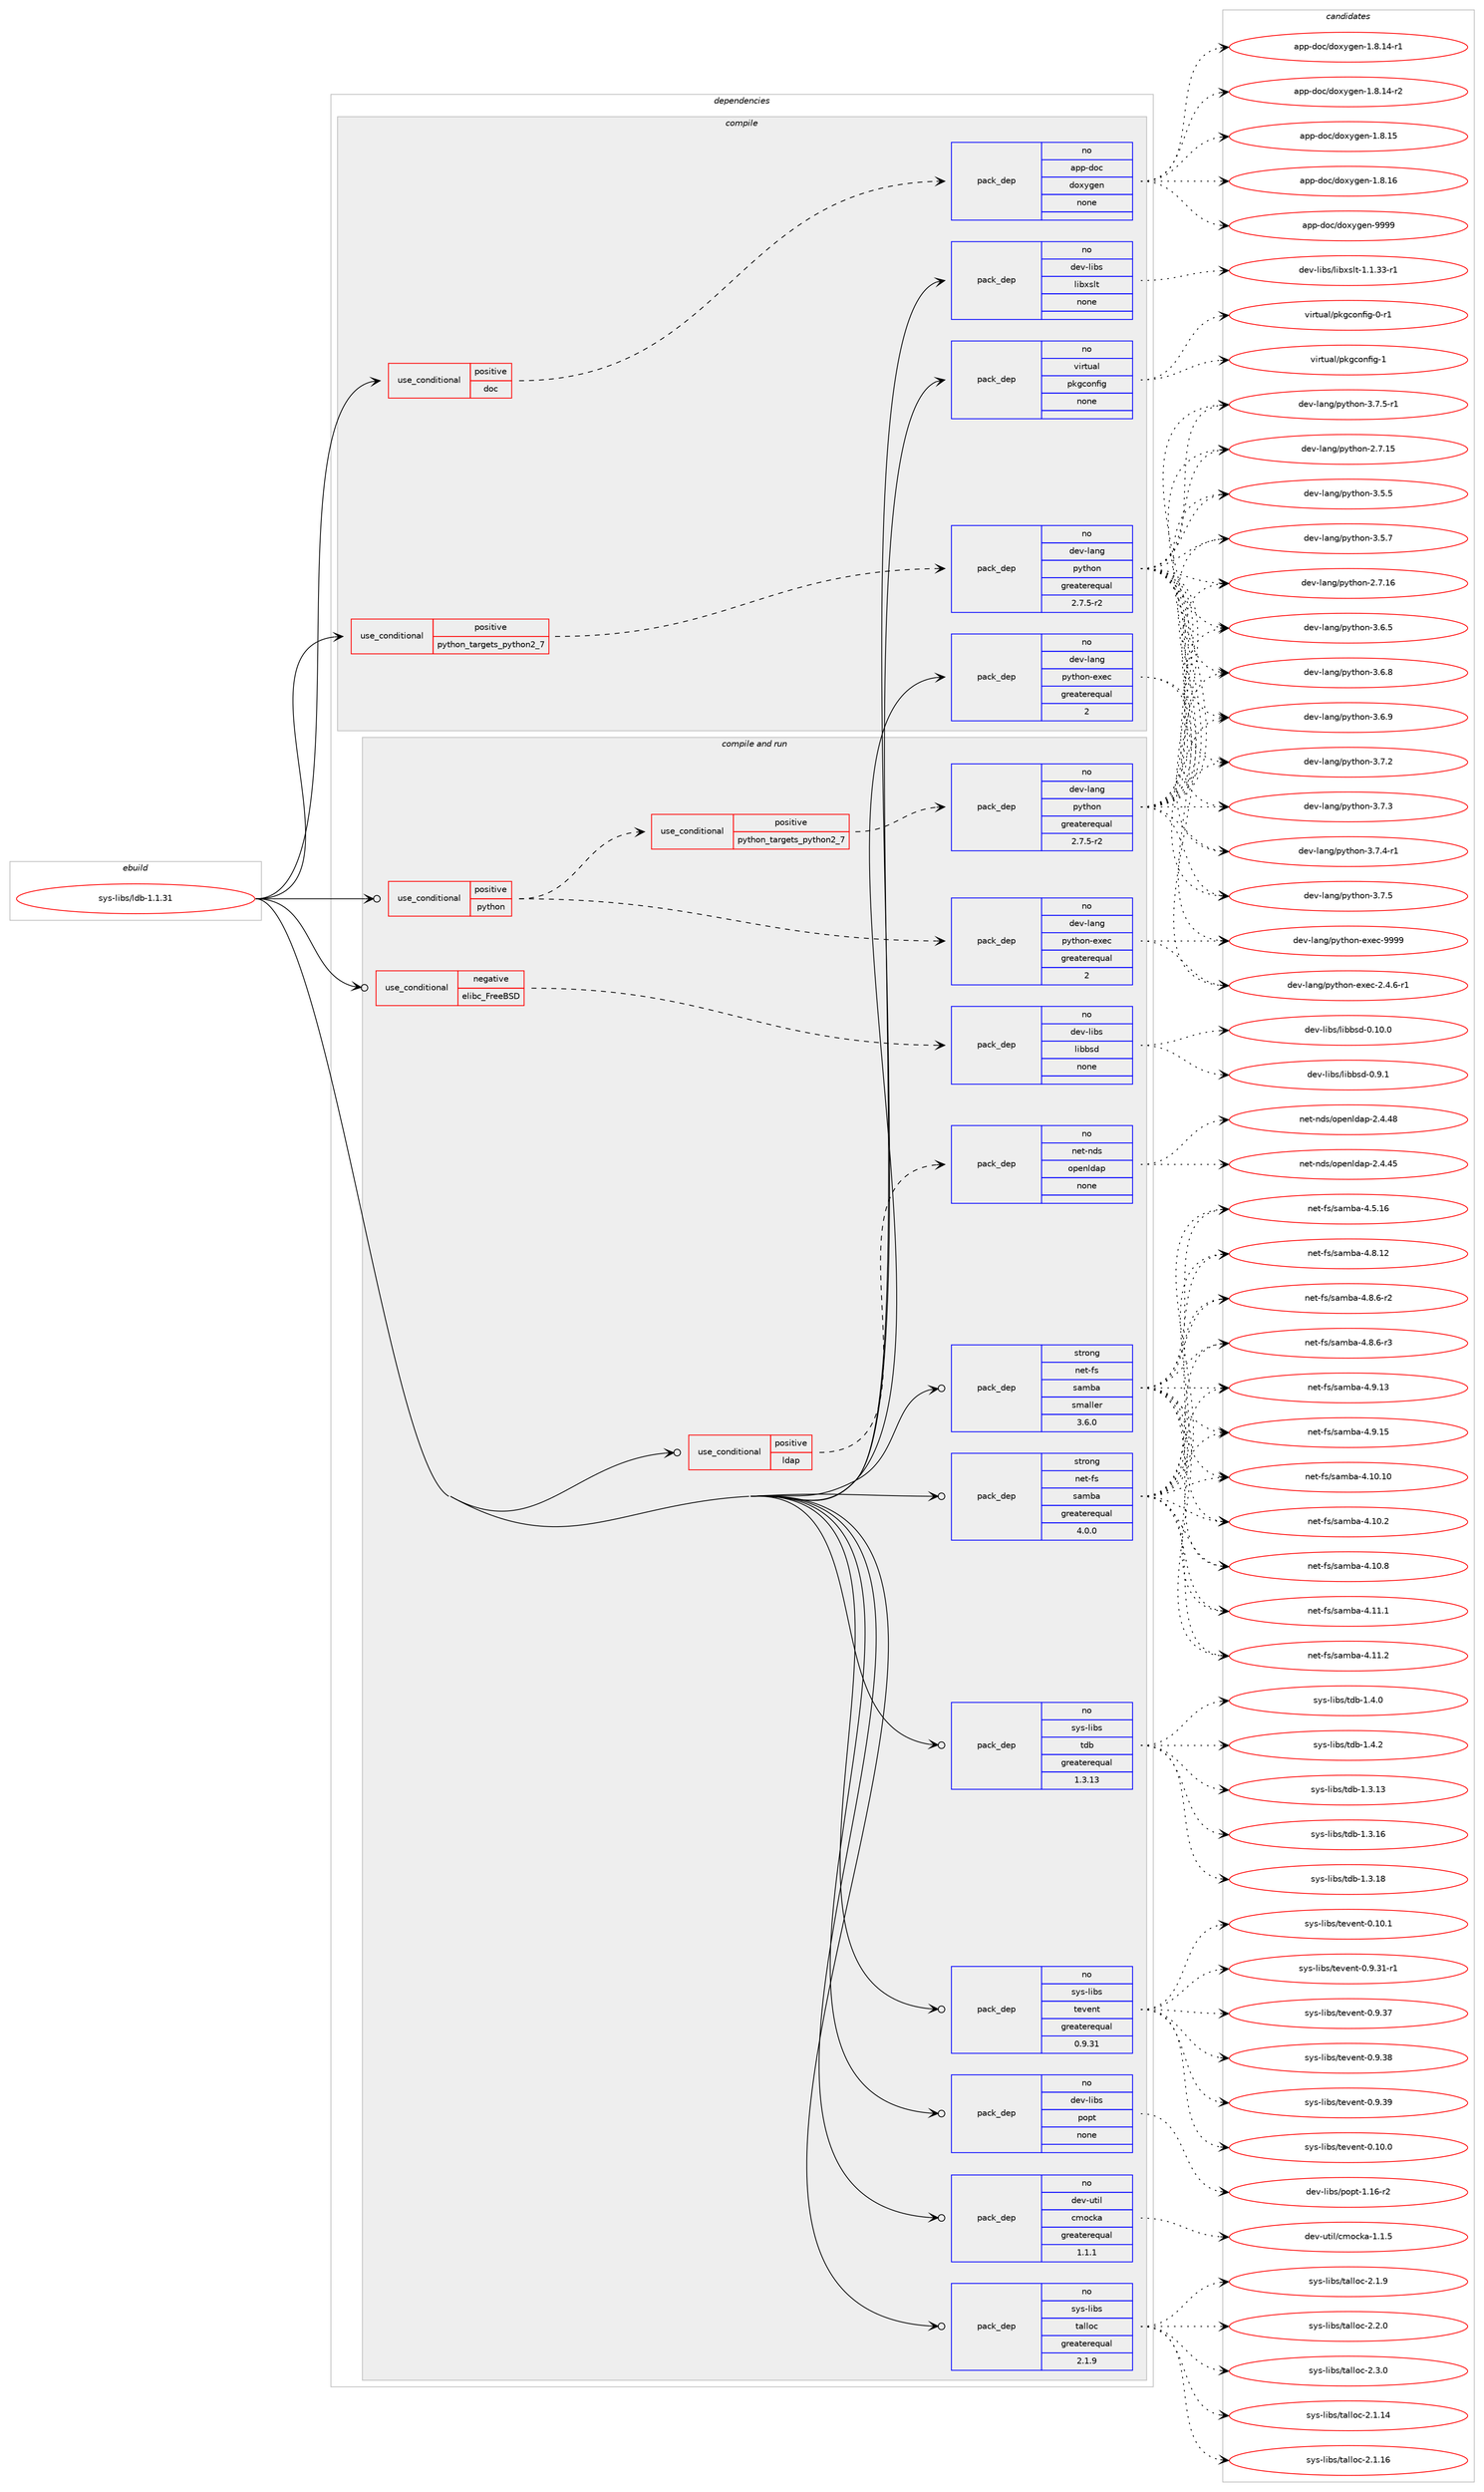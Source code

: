 digraph prolog {

# *************
# Graph options
# *************

newrank=true;
concentrate=true;
compound=true;
graph [rankdir=LR,fontname=Helvetica,fontsize=10,ranksep=1.5];#, ranksep=2.5, nodesep=0.2];
edge  [arrowhead=vee];
node  [fontname=Helvetica,fontsize=10];

# **********
# The ebuild
# **********

subgraph cluster_leftcol {
color=gray;
rank=same;
label=<<i>ebuild</i>>;
id [label="sys-libs/ldb-1.1.31", color=red, width=4, href="../sys-libs/ldb-1.1.31.svg"];
}

# ****************
# The dependencies
# ****************

subgraph cluster_midcol {
color=gray;
label=<<i>dependencies</i>>;
subgraph cluster_compile {
fillcolor="#eeeeee";
style=filled;
label=<<i>compile</i>>;
subgraph cond215510 {
dependency897144 [label=<<TABLE BORDER="0" CELLBORDER="1" CELLSPACING="0" CELLPADDING="4"><TR><TD ROWSPAN="3" CELLPADDING="10">use_conditional</TD></TR><TR><TD>positive</TD></TR><TR><TD>doc</TD></TR></TABLE>>, shape=none, color=red];
subgraph pack665882 {
dependency897145 [label=<<TABLE BORDER="0" CELLBORDER="1" CELLSPACING="0" CELLPADDING="4" WIDTH="220"><TR><TD ROWSPAN="6" CELLPADDING="30">pack_dep</TD></TR><TR><TD WIDTH="110">no</TD></TR><TR><TD>app-doc</TD></TR><TR><TD>doxygen</TD></TR><TR><TD>none</TD></TR><TR><TD></TD></TR></TABLE>>, shape=none, color=blue];
}
dependency897144:e -> dependency897145:w [weight=20,style="dashed",arrowhead="vee"];
}
id:e -> dependency897144:w [weight=20,style="solid",arrowhead="vee"];
subgraph cond215511 {
dependency897146 [label=<<TABLE BORDER="0" CELLBORDER="1" CELLSPACING="0" CELLPADDING="4"><TR><TD ROWSPAN="3" CELLPADDING="10">use_conditional</TD></TR><TR><TD>positive</TD></TR><TR><TD>python_targets_python2_7</TD></TR></TABLE>>, shape=none, color=red];
subgraph pack665883 {
dependency897147 [label=<<TABLE BORDER="0" CELLBORDER="1" CELLSPACING="0" CELLPADDING="4" WIDTH="220"><TR><TD ROWSPAN="6" CELLPADDING="30">pack_dep</TD></TR><TR><TD WIDTH="110">no</TD></TR><TR><TD>dev-lang</TD></TR><TR><TD>python</TD></TR><TR><TD>greaterequal</TD></TR><TR><TD>2.7.5-r2</TD></TR></TABLE>>, shape=none, color=blue];
}
dependency897146:e -> dependency897147:w [weight=20,style="dashed",arrowhead="vee"];
}
id:e -> dependency897146:w [weight=20,style="solid",arrowhead="vee"];
subgraph pack665884 {
dependency897148 [label=<<TABLE BORDER="0" CELLBORDER="1" CELLSPACING="0" CELLPADDING="4" WIDTH="220"><TR><TD ROWSPAN="6" CELLPADDING="30">pack_dep</TD></TR><TR><TD WIDTH="110">no</TD></TR><TR><TD>dev-lang</TD></TR><TR><TD>python-exec</TD></TR><TR><TD>greaterequal</TD></TR><TR><TD>2</TD></TR></TABLE>>, shape=none, color=blue];
}
id:e -> dependency897148:w [weight=20,style="solid",arrowhead="vee"];
subgraph pack665885 {
dependency897149 [label=<<TABLE BORDER="0" CELLBORDER="1" CELLSPACING="0" CELLPADDING="4" WIDTH="220"><TR><TD ROWSPAN="6" CELLPADDING="30">pack_dep</TD></TR><TR><TD WIDTH="110">no</TD></TR><TR><TD>dev-libs</TD></TR><TR><TD>libxslt</TD></TR><TR><TD>none</TD></TR><TR><TD></TD></TR></TABLE>>, shape=none, color=blue];
}
id:e -> dependency897149:w [weight=20,style="solid",arrowhead="vee"];
subgraph pack665886 {
dependency897150 [label=<<TABLE BORDER="0" CELLBORDER="1" CELLSPACING="0" CELLPADDING="4" WIDTH="220"><TR><TD ROWSPAN="6" CELLPADDING="30">pack_dep</TD></TR><TR><TD WIDTH="110">no</TD></TR><TR><TD>virtual</TD></TR><TR><TD>pkgconfig</TD></TR><TR><TD>none</TD></TR><TR><TD></TD></TR></TABLE>>, shape=none, color=blue];
}
id:e -> dependency897150:w [weight=20,style="solid",arrowhead="vee"];
}
subgraph cluster_compileandrun {
fillcolor="#eeeeee";
style=filled;
label=<<i>compile and run</i>>;
subgraph cond215512 {
dependency897151 [label=<<TABLE BORDER="0" CELLBORDER="1" CELLSPACING="0" CELLPADDING="4"><TR><TD ROWSPAN="3" CELLPADDING="10">use_conditional</TD></TR><TR><TD>negative</TD></TR><TR><TD>elibc_FreeBSD</TD></TR></TABLE>>, shape=none, color=red];
subgraph pack665887 {
dependency897152 [label=<<TABLE BORDER="0" CELLBORDER="1" CELLSPACING="0" CELLPADDING="4" WIDTH="220"><TR><TD ROWSPAN="6" CELLPADDING="30">pack_dep</TD></TR><TR><TD WIDTH="110">no</TD></TR><TR><TD>dev-libs</TD></TR><TR><TD>libbsd</TD></TR><TR><TD>none</TD></TR><TR><TD></TD></TR></TABLE>>, shape=none, color=blue];
}
dependency897151:e -> dependency897152:w [weight=20,style="dashed",arrowhead="vee"];
}
id:e -> dependency897151:w [weight=20,style="solid",arrowhead="odotvee"];
subgraph cond215513 {
dependency897153 [label=<<TABLE BORDER="0" CELLBORDER="1" CELLSPACING="0" CELLPADDING="4"><TR><TD ROWSPAN="3" CELLPADDING="10">use_conditional</TD></TR><TR><TD>positive</TD></TR><TR><TD>ldap</TD></TR></TABLE>>, shape=none, color=red];
subgraph pack665888 {
dependency897154 [label=<<TABLE BORDER="0" CELLBORDER="1" CELLSPACING="0" CELLPADDING="4" WIDTH="220"><TR><TD ROWSPAN="6" CELLPADDING="30">pack_dep</TD></TR><TR><TD WIDTH="110">no</TD></TR><TR><TD>net-nds</TD></TR><TR><TD>openldap</TD></TR><TR><TD>none</TD></TR><TR><TD></TD></TR></TABLE>>, shape=none, color=blue];
}
dependency897153:e -> dependency897154:w [weight=20,style="dashed",arrowhead="vee"];
}
id:e -> dependency897153:w [weight=20,style="solid",arrowhead="odotvee"];
subgraph cond215514 {
dependency897155 [label=<<TABLE BORDER="0" CELLBORDER="1" CELLSPACING="0" CELLPADDING="4"><TR><TD ROWSPAN="3" CELLPADDING="10">use_conditional</TD></TR><TR><TD>positive</TD></TR><TR><TD>python</TD></TR></TABLE>>, shape=none, color=red];
subgraph cond215515 {
dependency897156 [label=<<TABLE BORDER="0" CELLBORDER="1" CELLSPACING="0" CELLPADDING="4"><TR><TD ROWSPAN="3" CELLPADDING="10">use_conditional</TD></TR><TR><TD>positive</TD></TR><TR><TD>python_targets_python2_7</TD></TR></TABLE>>, shape=none, color=red];
subgraph pack665889 {
dependency897157 [label=<<TABLE BORDER="0" CELLBORDER="1" CELLSPACING="0" CELLPADDING="4" WIDTH="220"><TR><TD ROWSPAN="6" CELLPADDING="30">pack_dep</TD></TR><TR><TD WIDTH="110">no</TD></TR><TR><TD>dev-lang</TD></TR><TR><TD>python</TD></TR><TR><TD>greaterequal</TD></TR><TR><TD>2.7.5-r2</TD></TR></TABLE>>, shape=none, color=blue];
}
dependency897156:e -> dependency897157:w [weight=20,style="dashed",arrowhead="vee"];
}
dependency897155:e -> dependency897156:w [weight=20,style="dashed",arrowhead="vee"];
subgraph pack665890 {
dependency897158 [label=<<TABLE BORDER="0" CELLBORDER="1" CELLSPACING="0" CELLPADDING="4" WIDTH="220"><TR><TD ROWSPAN="6" CELLPADDING="30">pack_dep</TD></TR><TR><TD WIDTH="110">no</TD></TR><TR><TD>dev-lang</TD></TR><TR><TD>python-exec</TD></TR><TR><TD>greaterequal</TD></TR><TR><TD>2</TD></TR></TABLE>>, shape=none, color=blue];
}
dependency897155:e -> dependency897158:w [weight=20,style="dashed",arrowhead="vee"];
}
id:e -> dependency897155:w [weight=20,style="solid",arrowhead="odotvee"];
subgraph pack665891 {
dependency897159 [label=<<TABLE BORDER="0" CELLBORDER="1" CELLSPACING="0" CELLPADDING="4" WIDTH="220"><TR><TD ROWSPAN="6" CELLPADDING="30">pack_dep</TD></TR><TR><TD WIDTH="110">no</TD></TR><TR><TD>dev-libs</TD></TR><TR><TD>popt</TD></TR><TR><TD>none</TD></TR><TR><TD></TD></TR></TABLE>>, shape=none, color=blue];
}
id:e -> dependency897159:w [weight=20,style="solid",arrowhead="odotvee"];
subgraph pack665892 {
dependency897160 [label=<<TABLE BORDER="0" CELLBORDER="1" CELLSPACING="0" CELLPADDING="4" WIDTH="220"><TR><TD ROWSPAN="6" CELLPADDING="30">pack_dep</TD></TR><TR><TD WIDTH="110">no</TD></TR><TR><TD>dev-util</TD></TR><TR><TD>cmocka</TD></TR><TR><TD>greaterequal</TD></TR><TR><TD>1.1.1</TD></TR></TABLE>>, shape=none, color=blue];
}
id:e -> dependency897160:w [weight=20,style="solid",arrowhead="odotvee"];
subgraph pack665893 {
dependency897161 [label=<<TABLE BORDER="0" CELLBORDER="1" CELLSPACING="0" CELLPADDING="4" WIDTH="220"><TR><TD ROWSPAN="6" CELLPADDING="30">pack_dep</TD></TR><TR><TD WIDTH="110">no</TD></TR><TR><TD>sys-libs</TD></TR><TR><TD>talloc</TD></TR><TR><TD>greaterequal</TD></TR><TR><TD>2.1.9</TD></TR></TABLE>>, shape=none, color=blue];
}
id:e -> dependency897161:w [weight=20,style="solid",arrowhead="odotvee"];
subgraph pack665894 {
dependency897162 [label=<<TABLE BORDER="0" CELLBORDER="1" CELLSPACING="0" CELLPADDING="4" WIDTH="220"><TR><TD ROWSPAN="6" CELLPADDING="30">pack_dep</TD></TR><TR><TD WIDTH="110">no</TD></TR><TR><TD>sys-libs</TD></TR><TR><TD>tdb</TD></TR><TR><TD>greaterequal</TD></TR><TR><TD>1.3.13</TD></TR></TABLE>>, shape=none, color=blue];
}
id:e -> dependency897162:w [weight=20,style="solid",arrowhead="odotvee"];
subgraph pack665895 {
dependency897163 [label=<<TABLE BORDER="0" CELLBORDER="1" CELLSPACING="0" CELLPADDING="4" WIDTH="220"><TR><TD ROWSPAN="6" CELLPADDING="30">pack_dep</TD></TR><TR><TD WIDTH="110">no</TD></TR><TR><TD>sys-libs</TD></TR><TR><TD>tevent</TD></TR><TR><TD>greaterequal</TD></TR><TR><TD>0.9.31</TD></TR></TABLE>>, shape=none, color=blue];
}
id:e -> dependency897163:w [weight=20,style="solid",arrowhead="odotvee"];
subgraph pack665896 {
dependency897164 [label=<<TABLE BORDER="0" CELLBORDER="1" CELLSPACING="0" CELLPADDING="4" WIDTH="220"><TR><TD ROWSPAN="6" CELLPADDING="30">pack_dep</TD></TR><TR><TD WIDTH="110">strong</TD></TR><TR><TD>net-fs</TD></TR><TR><TD>samba</TD></TR><TR><TD>greaterequal</TD></TR><TR><TD>4.0.0</TD></TR></TABLE>>, shape=none, color=blue];
}
id:e -> dependency897164:w [weight=20,style="solid",arrowhead="odotvee"];
subgraph pack665897 {
dependency897165 [label=<<TABLE BORDER="0" CELLBORDER="1" CELLSPACING="0" CELLPADDING="4" WIDTH="220"><TR><TD ROWSPAN="6" CELLPADDING="30">pack_dep</TD></TR><TR><TD WIDTH="110">strong</TD></TR><TR><TD>net-fs</TD></TR><TR><TD>samba</TD></TR><TR><TD>smaller</TD></TR><TR><TD>3.6.0</TD></TR></TABLE>>, shape=none, color=blue];
}
id:e -> dependency897165:w [weight=20,style="solid",arrowhead="odotvee"];
}
subgraph cluster_run {
fillcolor="#eeeeee";
style=filled;
label=<<i>run</i>>;
}
}

# **************
# The candidates
# **************

subgraph cluster_choices {
rank=same;
color=gray;
label=<<i>candidates</i>>;

subgraph choice665882 {
color=black;
nodesep=1;
choice97112112451001119947100111120121103101110454946564649524511449 [label="app-doc/doxygen-1.8.14-r1", color=red, width=4,href="../app-doc/doxygen-1.8.14-r1.svg"];
choice97112112451001119947100111120121103101110454946564649524511450 [label="app-doc/doxygen-1.8.14-r2", color=red, width=4,href="../app-doc/doxygen-1.8.14-r2.svg"];
choice9711211245100111994710011112012110310111045494656464953 [label="app-doc/doxygen-1.8.15", color=red, width=4,href="../app-doc/doxygen-1.8.15.svg"];
choice9711211245100111994710011112012110310111045494656464954 [label="app-doc/doxygen-1.8.16", color=red, width=4,href="../app-doc/doxygen-1.8.16.svg"];
choice971121124510011199471001111201211031011104557575757 [label="app-doc/doxygen-9999", color=red, width=4,href="../app-doc/doxygen-9999.svg"];
dependency897145:e -> choice97112112451001119947100111120121103101110454946564649524511449:w [style=dotted,weight="100"];
dependency897145:e -> choice97112112451001119947100111120121103101110454946564649524511450:w [style=dotted,weight="100"];
dependency897145:e -> choice9711211245100111994710011112012110310111045494656464953:w [style=dotted,weight="100"];
dependency897145:e -> choice9711211245100111994710011112012110310111045494656464954:w [style=dotted,weight="100"];
dependency897145:e -> choice971121124510011199471001111201211031011104557575757:w [style=dotted,weight="100"];
}
subgraph choice665883 {
color=black;
nodesep=1;
choice10010111845108971101034711212111610411111045504655464953 [label="dev-lang/python-2.7.15", color=red, width=4,href="../dev-lang/python-2.7.15.svg"];
choice10010111845108971101034711212111610411111045504655464954 [label="dev-lang/python-2.7.16", color=red, width=4,href="../dev-lang/python-2.7.16.svg"];
choice100101118451089711010347112121116104111110455146534653 [label="dev-lang/python-3.5.5", color=red, width=4,href="../dev-lang/python-3.5.5.svg"];
choice100101118451089711010347112121116104111110455146534655 [label="dev-lang/python-3.5.7", color=red, width=4,href="../dev-lang/python-3.5.7.svg"];
choice100101118451089711010347112121116104111110455146544653 [label="dev-lang/python-3.6.5", color=red, width=4,href="../dev-lang/python-3.6.5.svg"];
choice100101118451089711010347112121116104111110455146544656 [label="dev-lang/python-3.6.8", color=red, width=4,href="../dev-lang/python-3.6.8.svg"];
choice100101118451089711010347112121116104111110455146544657 [label="dev-lang/python-3.6.9", color=red, width=4,href="../dev-lang/python-3.6.9.svg"];
choice100101118451089711010347112121116104111110455146554650 [label="dev-lang/python-3.7.2", color=red, width=4,href="../dev-lang/python-3.7.2.svg"];
choice100101118451089711010347112121116104111110455146554651 [label="dev-lang/python-3.7.3", color=red, width=4,href="../dev-lang/python-3.7.3.svg"];
choice1001011184510897110103471121211161041111104551465546524511449 [label="dev-lang/python-3.7.4-r1", color=red, width=4,href="../dev-lang/python-3.7.4-r1.svg"];
choice100101118451089711010347112121116104111110455146554653 [label="dev-lang/python-3.7.5", color=red, width=4,href="../dev-lang/python-3.7.5.svg"];
choice1001011184510897110103471121211161041111104551465546534511449 [label="dev-lang/python-3.7.5-r1", color=red, width=4,href="../dev-lang/python-3.7.5-r1.svg"];
dependency897147:e -> choice10010111845108971101034711212111610411111045504655464953:w [style=dotted,weight="100"];
dependency897147:e -> choice10010111845108971101034711212111610411111045504655464954:w [style=dotted,weight="100"];
dependency897147:e -> choice100101118451089711010347112121116104111110455146534653:w [style=dotted,weight="100"];
dependency897147:e -> choice100101118451089711010347112121116104111110455146534655:w [style=dotted,weight="100"];
dependency897147:e -> choice100101118451089711010347112121116104111110455146544653:w [style=dotted,weight="100"];
dependency897147:e -> choice100101118451089711010347112121116104111110455146544656:w [style=dotted,weight="100"];
dependency897147:e -> choice100101118451089711010347112121116104111110455146544657:w [style=dotted,weight="100"];
dependency897147:e -> choice100101118451089711010347112121116104111110455146554650:w [style=dotted,weight="100"];
dependency897147:e -> choice100101118451089711010347112121116104111110455146554651:w [style=dotted,weight="100"];
dependency897147:e -> choice1001011184510897110103471121211161041111104551465546524511449:w [style=dotted,weight="100"];
dependency897147:e -> choice100101118451089711010347112121116104111110455146554653:w [style=dotted,weight="100"];
dependency897147:e -> choice1001011184510897110103471121211161041111104551465546534511449:w [style=dotted,weight="100"];
}
subgraph choice665884 {
color=black;
nodesep=1;
choice10010111845108971101034711212111610411111045101120101994550465246544511449 [label="dev-lang/python-exec-2.4.6-r1", color=red, width=4,href="../dev-lang/python-exec-2.4.6-r1.svg"];
choice10010111845108971101034711212111610411111045101120101994557575757 [label="dev-lang/python-exec-9999", color=red, width=4,href="../dev-lang/python-exec-9999.svg"];
dependency897148:e -> choice10010111845108971101034711212111610411111045101120101994550465246544511449:w [style=dotted,weight="100"];
dependency897148:e -> choice10010111845108971101034711212111610411111045101120101994557575757:w [style=dotted,weight="100"];
}
subgraph choice665885 {
color=black;
nodesep=1;
choice10010111845108105981154710810598120115108116454946494651514511449 [label="dev-libs/libxslt-1.1.33-r1", color=red, width=4,href="../dev-libs/libxslt-1.1.33-r1.svg"];
dependency897149:e -> choice10010111845108105981154710810598120115108116454946494651514511449:w [style=dotted,weight="100"];
}
subgraph choice665886 {
color=black;
nodesep=1;
choice11810511411611797108471121071039911111010210510345484511449 [label="virtual/pkgconfig-0-r1", color=red, width=4,href="../virtual/pkgconfig-0-r1.svg"];
choice1181051141161179710847112107103991111101021051034549 [label="virtual/pkgconfig-1", color=red, width=4,href="../virtual/pkgconfig-1.svg"];
dependency897150:e -> choice11810511411611797108471121071039911111010210510345484511449:w [style=dotted,weight="100"];
dependency897150:e -> choice1181051141161179710847112107103991111101021051034549:w [style=dotted,weight="100"];
}
subgraph choice665887 {
color=black;
nodesep=1;
choice100101118451081059811547108105989811510045484649484648 [label="dev-libs/libbsd-0.10.0", color=red, width=4,href="../dev-libs/libbsd-0.10.0.svg"];
choice1001011184510810598115471081059898115100454846574649 [label="dev-libs/libbsd-0.9.1", color=red, width=4,href="../dev-libs/libbsd-0.9.1.svg"];
dependency897152:e -> choice100101118451081059811547108105989811510045484649484648:w [style=dotted,weight="100"];
dependency897152:e -> choice1001011184510810598115471081059898115100454846574649:w [style=dotted,weight="100"];
}
subgraph choice665888 {
color=black;
nodesep=1;
choice11010111645110100115471111121011101081009711245504652465253 [label="net-nds/openldap-2.4.45", color=red, width=4,href="../net-nds/openldap-2.4.45.svg"];
choice11010111645110100115471111121011101081009711245504652465256 [label="net-nds/openldap-2.4.48", color=red, width=4,href="../net-nds/openldap-2.4.48.svg"];
dependency897154:e -> choice11010111645110100115471111121011101081009711245504652465253:w [style=dotted,weight="100"];
dependency897154:e -> choice11010111645110100115471111121011101081009711245504652465256:w [style=dotted,weight="100"];
}
subgraph choice665889 {
color=black;
nodesep=1;
choice10010111845108971101034711212111610411111045504655464953 [label="dev-lang/python-2.7.15", color=red, width=4,href="../dev-lang/python-2.7.15.svg"];
choice10010111845108971101034711212111610411111045504655464954 [label="dev-lang/python-2.7.16", color=red, width=4,href="../dev-lang/python-2.7.16.svg"];
choice100101118451089711010347112121116104111110455146534653 [label="dev-lang/python-3.5.5", color=red, width=4,href="../dev-lang/python-3.5.5.svg"];
choice100101118451089711010347112121116104111110455146534655 [label="dev-lang/python-3.5.7", color=red, width=4,href="../dev-lang/python-3.5.7.svg"];
choice100101118451089711010347112121116104111110455146544653 [label="dev-lang/python-3.6.5", color=red, width=4,href="../dev-lang/python-3.6.5.svg"];
choice100101118451089711010347112121116104111110455146544656 [label="dev-lang/python-3.6.8", color=red, width=4,href="../dev-lang/python-3.6.8.svg"];
choice100101118451089711010347112121116104111110455146544657 [label="dev-lang/python-3.6.9", color=red, width=4,href="../dev-lang/python-3.6.9.svg"];
choice100101118451089711010347112121116104111110455146554650 [label="dev-lang/python-3.7.2", color=red, width=4,href="../dev-lang/python-3.7.2.svg"];
choice100101118451089711010347112121116104111110455146554651 [label="dev-lang/python-3.7.3", color=red, width=4,href="../dev-lang/python-3.7.3.svg"];
choice1001011184510897110103471121211161041111104551465546524511449 [label="dev-lang/python-3.7.4-r1", color=red, width=4,href="../dev-lang/python-3.7.4-r1.svg"];
choice100101118451089711010347112121116104111110455146554653 [label="dev-lang/python-3.7.5", color=red, width=4,href="../dev-lang/python-3.7.5.svg"];
choice1001011184510897110103471121211161041111104551465546534511449 [label="dev-lang/python-3.7.5-r1", color=red, width=4,href="../dev-lang/python-3.7.5-r1.svg"];
dependency897157:e -> choice10010111845108971101034711212111610411111045504655464953:w [style=dotted,weight="100"];
dependency897157:e -> choice10010111845108971101034711212111610411111045504655464954:w [style=dotted,weight="100"];
dependency897157:e -> choice100101118451089711010347112121116104111110455146534653:w [style=dotted,weight="100"];
dependency897157:e -> choice100101118451089711010347112121116104111110455146534655:w [style=dotted,weight="100"];
dependency897157:e -> choice100101118451089711010347112121116104111110455146544653:w [style=dotted,weight="100"];
dependency897157:e -> choice100101118451089711010347112121116104111110455146544656:w [style=dotted,weight="100"];
dependency897157:e -> choice100101118451089711010347112121116104111110455146544657:w [style=dotted,weight="100"];
dependency897157:e -> choice100101118451089711010347112121116104111110455146554650:w [style=dotted,weight="100"];
dependency897157:e -> choice100101118451089711010347112121116104111110455146554651:w [style=dotted,weight="100"];
dependency897157:e -> choice1001011184510897110103471121211161041111104551465546524511449:w [style=dotted,weight="100"];
dependency897157:e -> choice100101118451089711010347112121116104111110455146554653:w [style=dotted,weight="100"];
dependency897157:e -> choice1001011184510897110103471121211161041111104551465546534511449:w [style=dotted,weight="100"];
}
subgraph choice665890 {
color=black;
nodesep=1;
choice10010111845108971101034711212111610411111045101120101994550465246544511449 [label="dev-lang/python-exec-2.4.6-r1", color=red, width=4,href="../dev-lang/python-exec-2.4.6-r1.svg"];
choice10010111845108971101034711212111610411111045101120101994557575757 [label="dev-lang/python-exec-9999", color=red, width=4,href="../dev-lang/python-exec-9999.svg"];
dependency897158:e -> choice10010111845108971101034711212111610411111045101120101994550465246544511449:w [style=dotted,weight="100"];
dependency897158:e -> choice10010111845108971101034711212111610411111045101120101994557575757:w [style=dotted,weight="100"];
}
subgraph choice665891 {
color=black;
nodesep=1;
choice10010111845108105981154711211111211645494649544511450 [label="dev-libs/popt-1.16-r2", color=red, width=4,href="../dev-libs/popt-1.16-r2.svg"];
dependency897159:e -> choice10010111845108105981154711211111211645494649544511450:w [style=dotted,weight="100"];
}
subgraph choice665892 {
color=black;
nodesep=1;
choice1001011184511711610510847991091119910797454946494653 [label="dev-util/cmocka-1.1.5", color=red, width=4,href="../dev-util/cmocka-1.1.5.svg"];
dependency897160:e -> choice1001011184511711610510847991091119910797454946494653:w [style=dotted,weight="100"];
}
subgraph choice665893 {
color=black;
nodesep=1;
choice115121115451081059811547116971081081119945504649464952 [label="sys-libs/talloc-2.1.14", color=red, width=4,href="../sys-libs/talloc-2.1.14.svg"];
choice115121115451081059811547116971081081119945504649464954 [label="sys-libs/talloc-2.1.16", color=red, width=4,href="../sys-libs/talloc-2.1.16.svg"];
choice1151211154510810598115471169710810811199455046494657 [label="sys-libs/talloc-2.1.9", color=red, width=4,href="../sys-libs/talloc-2.1.9.svg"];
choice1151211154510810598115471169710810811199455046504648 [label="sys-libs/talloc-2.2.0", color=red, width=4,href="../sys-libs/talloc-2.2.0.svg"];
choice1151211154510810598115471169710810811199455046514648 [label="sys-libs/talloc-2.3.0", color=red, width=4,href="../sys-libs/talloc-2.3.0.svg"];
dependency897161:e -> choice115121115451081059811547116971081081119945504649464952:w [style=dotted,weight="100"];
dependency897161:e -> choice115121115451081059811547116971081081119945504649464954:w [style=dotted,weight="100"];
dependency897161:e -> choice1151211154510810598115471169710810811199455046494657:w [style=dotted,weight="100"];
dependency897161:e -> choice1151211154510810598115471169710810811199455046504648:w [style=dotted,weight="100"];
dependency897161:e -> choice1151211154510810598115471169710810811199455046514648:w [style=dotted,weight="100"];
}
subgraph choice665894 {
color=black;
nodesep=1;
choice1151211154510810598115471161009845494651464951 [label="sys-libs/tdb-1.3.13", color=red, width=4,href="../sys-libs/tdb-1.3.13.svg"];
choice1151211154510810598115471161009845494651464954 [label="sys-libs/tdb-1.3.16", color=red, width=4,href="../sys-libs/tdb-1.3.16.svg"];
choice1151211154510810598115471161009845494651464956 [label="sys-libs/tdb-1.3.18", color=red, width=4,href="../sys-libs/tdb-1.3.18.svg"];
choice11512111545108105981154711610098454946524648 [label="sys-libs/tdb-1.4.0", color=red, width=4,href="../sys-libs/tdb-1.4.0.svg"];
choice11512111545108105981154711610098454946524650 [label="sys-libs/tdb-1.4.2", color=red, width=4,href="../sys-libs/tdb-1.4.2.svg"];
dependency897162:e -> choice1151211154510810598115471161009845494651464951:w [style=dotted,weight="100"];
dependency897162:e -> choice1151211154510810598115471161009845494651464954:w [style=dotted,weight="100"];
dependency897162:e -> choice1151211154510810598115471161009845494651464956:w [style=dotted,weight="100"];
dependency897162:e -> choice11512111545108105981154711610098454946524648:w [style=dotted,weight="100"];
dependency897162:e -> choice11512111545108105981154711610098454946524650:w [style=dotted,weight="100"];
}
subgraph choice665895 {
color=black;
nodesep=1;
choice11512111545108105981154711610111810111011645484649484648 [label="sys-libs/tevent-0.10.0", color=red, width=4,href="../sys-libs/tevent-0.10.0.svg"];
choice11512111545108105981154711610111810111011645484649484649 [label="sys-libs/tevent-0.10.1", color=red, width=4,href="../sys-libs/tevent-0.10.1.svg"];
choice115121115451081059811547116101118101110116454846574651494511449 [label="sys-libs/tevent-0.9.31-r1", color=red, width=4,href="../sys-libs/tevent-0.9.31-r1.svg"];
choice11512111545108105981154711610111810111011645484657465155 [label="sys-libs/tevent-0.9.37", color=red, width=4,href="../sys-libs/tevent-0.9.37.svg"];
choice11512111545108105981154711610111810111011645484657465156 [label="sys-libs/tevent-0.9.38", color=red, width=4,href="../sys-libs/tevent-0.9.38.svg"];
choice11512111545108105981154711610111810111011645484657465157 [label="sys-libs/tevent-0.9.39", color=red, width=4,href="../sys-libs/tevent-0.9.39.svg"];
dependency897163:e -> choice11512111545108105981154711610111810111011645484649484648:w [style=dotted,weight="100"];
dependency897163:e -> choice11512111545108105981154711610111810111011645484649484649:w [style=dotted,weight="100"];
dependency897163:e -> choice115121115451081059811547116101118101110116454846574651494511449:w [style=dotted,weight="100"];
dependency897163:e -> choice11512111545108105981154711610111810111011645484657465155:w [style=dotted,weight="100"];
dependency897163:e -> choice11512111545108105981154711610111810111011645484657465156:w [style=dotted,weight="100"];
dependency897163:e -> choice11512111545108105981154711610111810111011645484657465157:w [style=dotted,weight="100"];
}
subgraph choice665896 {
color=black;
nodesep=1;
choice11010111645102115471159710998974552464948464948 [label="net-fs/samba-4.10.10", color=red, width=4,href="../net-fs/samba-4.10.10.svg"];
choice110101116451021154711597109989745524649484650 [label="net-fs/samba-4.10.2", color=red, width=4,href="../net-fs/samba-4.10.2.svg"];
choice110101116451021154711597109989745524649484656 [label="net-fs/samba-4.10.8", color=red, width=4,href="../net-fs/samba-4.10.8.svg"];
choice110101116451021154711597109989745524649494649 [label="net-fs/samba-4.11.1", color=red, width=4,href="../net-fs/samba-4.11.1.svg"];
choice110101116451021154711597109989745524649494650 [label="net-fs/samba-4.11.2", color=red, width=4,href="../net-fs/samba-4.11.2.svg"];
choice110101116451021154711597109989745524653464954 [label="net-fs/samba-4.5.16", color=red, width=4,href="../net-fs/samba-4.5.16.svg"];
choice110101116451021154711597109989745524656464950 [label="net-fs/samba-4.8.12", color=red, width=4,href="../net-fs/samba-4.8.12.svg"];
choice11010111645102115471159710998974552465646544511450 [label="net-fs/samba-4.8.6-r2", color=red, width=4,href="../net-fs/samba-4.8.6-r2.svg"];
choice11010111645102115471159710998974552465646544511451 [label="net-fs/samba-4.8.6-r3", color=red, width=4,href="../net-fs/samba-4.8.6-r3.svg"];
choice110101116451021154711597109989745524657464951 [label="net-fs/samba-4.9.13", color=red, width=4,href="../net-fs/samba-4.9.13.svg"];
choice110101116451021154711597109989745524657464953 [label="net-fs/samba-4.9.15", color=red, width=4,href="../net-fs/samba-4.9.15.svg"];
dependency897164:e -> choice11010111645102115471159710998974552464948464948:w [style=dotted,weight="100"];
dependency897164:e -> choice110101116451021154711597109989745524649484650:w [style=dotted,weight="100"];
dependency897164:e -> choice110101116451021154711597109989745524649484656:w [style=dotted,weight="100"];
dependency897164:e -> choice110101116451021154711597109989745524649494649:w [style=dotted,weight="100"];
dependency897164:e -> choice110101116451021154711597109989745524649494650:w [style=dotted,weight="100"];
dependency897164:e -> choice110101116451021154711597109989745524653464954:w [style=dotted,weight="100"];
dependency897164:e -> choice110101116451021154711597109989745524656464950:w [style=dotted,weight="100"];
dependency897164:e -> choice11010111645102115471159710998974552465646544511450:w [style=dotted,weight="100"];
dependency897164:e -> choice11010111645102115471159710998974552465646544511451:w [style=dotted,weight="100"];
dependency897164:e -> choice110101116451021154711597109989745524657464951:w [style=dotted,weight="100"];
dependency897164:e -> choice110101116451021154711597109989745524657464953:w [style=dotted,weight="100"];
}
subgraph choice665897 {
color=black;
nodesep=1;
choice11010111645102115471159710998974552464948464948 [label="net-fs/samba-4.10.10", color=red, width=4,href="../net-fs/samba-4.10.10.svg"];
choice110101116451021154711597109989745524649484650 [label="net-fs/samba-4.10.2", color=red, width=4,href="../net-fs/samba-4.10.2.svg"];
choice110101116451021154711597109989745524649484656 [label="net-fs/samba-4.10.8", color=red, width=4,href="../net-fs/samba-4.10.8.svg"];
choice110101116451021154711597109989745524649494649 [label="net-fs/samba-4.11.1", color=red, width=4,href="../net-fs/samba-4.11.1.svg"];
choice110101116451021154711597109989745524649494650 [label="net-fs/samba-4.11.2", color=red, width=4,href="../net-fs/samba-4.11.2.svg"];
choice110101116451021154711597109989745524653464954 [label="net-fs/samba-4.5.16", color=red, width=4,href="../net-fs/samba-4.5.16.svg"];
choice110101116451021154711597109989745524656464950 [label="net-fs/samba-4.8.12", color=red, width=4,href="../net-fs/samba-4.8.12.svg"];
choice11010111645102115471159710998974552465646544511450 [label="net-fs/samba-4.8.6-r2", color=red, width=4,href="../net-fs/samba-4.8.6-r2.svg"];
choice11010111645102115471159710998974552465646544511451 [label="net-fs/samba-4.8.6-r3", color=red, width=4,href="../net-fs/samba-4.8.6-r3.svg"];
choice110101116451021154711597109989745524657464951 [label="net-fs/samba-4.9.13", color=red, width=4,href="../net-fs/samba-4.9.13.svg"];
choice110101116451021154711597109989745524657464953 [label="net-fs/samba-4.9.15", color=red, width=4,href="../net-fs/samba-4.9.15.svg"];
dependency897165:e -> choice11010111645102115471159710998974552464948464948:w [style=dotted,weight="100"];
dependency897165:e -> choice110101116451021154711597109989745524649484650:w [style=dotted,weight="100"];
dependency897165:e -> choice110101116451021154711597109989745524649484656:w [style=dotted,weight="100"];
dependency897165:e -> choice110101116451021154711597109989745524649494649:w [style=dotted,weight="100"];
dependency897165:e -> choice110101116451021154711597109989745524649494650:w [style=dotted,weight="100"];
dependency897165:e -> choice110101116451021154711597109989745524653464954:w [style=dotted,weight="100"];
dependency897165:e -> choice110101116451021154711597109989745524656464950:w [style=dotted,weight="100"];
dependency897165:e -> choice11010111645102115471159710998974552465646544511450:w [style=dotted,weight="100"];
dependency897165:e -> choice11010111645102115471159710998974552465646544511451:w [style=dotted,weight="100"];
dependency897165:e -> choice110101116451021154711597109989745524657464951:w [style=dotted,weight="100"];
dependency897165:e -> choice110101116451021154711597109989745524657464953:w [style=dotted,weight="100"];
}
}

}
